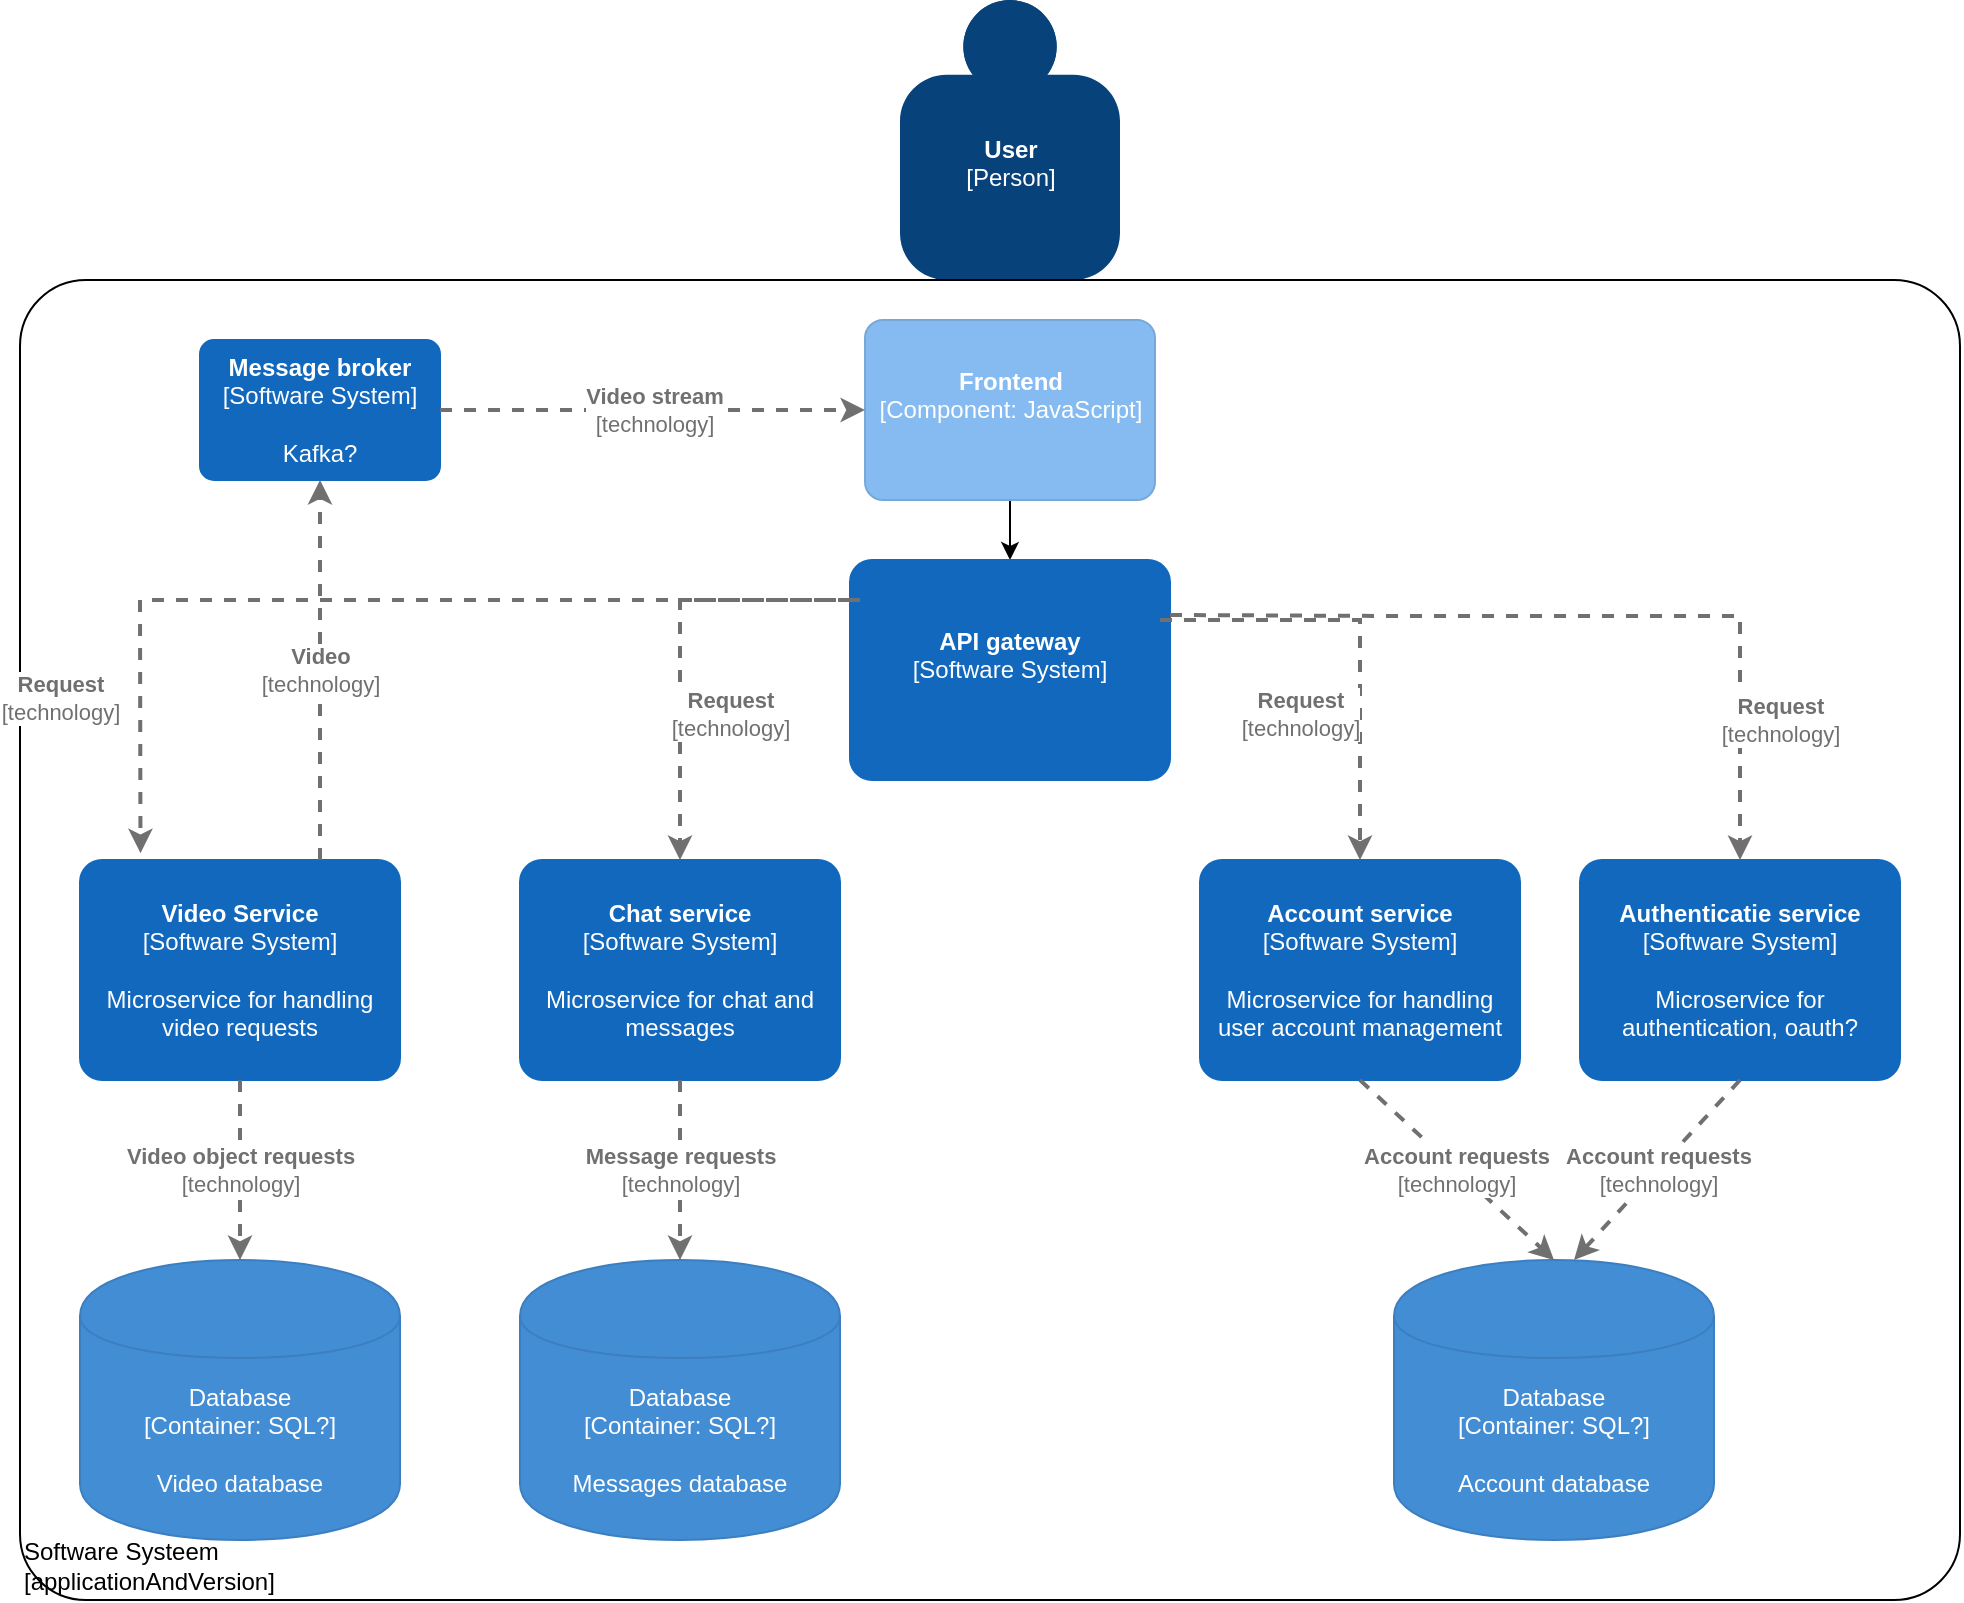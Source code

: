 <mxfile version="14.4.4" type="github">
  <diagram id="kcLlmk6n7ueskf_Jubuv" name="Page-1">
    <mxGraphModel dx="1444" dy="1087" grid="1" gridSize="10" guides="1" tooltips="1" connect="1" arrows="1" fold="1" page="1" pageScale="1" pageWidth="827" pageHeight="1169" math="0" shadow="0">
      <root>
        <mxCell id="0" />
        <mxCell id="1" parent="0" />
        <object placeholders="1" c4Name="User" c4Type="Person" c4Description="" label="&lt;b&gt;%c4Name%&lt;/b&gt;&lt;div&gt;[%c4Type%]&lt;/div&gt;&lt;br&gt;&lt;div&gt;%c4Description%&lt;/div&gt;" id="EGXHdo6RyysyfYT0X5U0-1">
          <mxCell style="html=1;dashed=0;whitespace=wrap;fillColor=#08427b;strokeColor=none;fontColor=#ffffff;shape=mxgraph.c4.person;align=center;metaEdit=1;points=[[0.5,0,0],[1,0.5,0],[1,0.75,0],[0.75,1,0],[0.5,1,0],[0.25,1,0],[0,0.75,0],[0,0.5,0]];metaData={&quot;c4Type&quot;:{&quot;editable&quot;:false}};" vertex="1" parent="1">
            <mxGeometry x="580" y="10" width="110.0" height="140" as="geometry" />
          </mxCell>
        </object>
        <object placeholders="1" c4Name="Software Systeem" c4Type="ExecutionEnvironment" c4Application="applicationAndVersion" label="&lt;div style=&quot;text-align: left&quot;&gt;%c4Name%&lt;/div&gt;&lt;div style=&quot;text-align: left&quot;&gt;[%c4Application%]&lt;/div&gt;" id="EGXHdo6RyysyfYT0X5U0-2">
          <mxCell style="rounded=1;whiteSpace=wrap;html=1;labelBackgroundColor=none;fillColor=#ffffff;fontColor=#000000;align=left;arcSize=5;strokeColor=#000000;verticalAlign=bottom;metaEdit=1;metaData={&quot;c4Type&quot;:{&quot;editable&quot;:false}};points=[[0.25,0,0],[0.5,0,0],[0.75,0,0],[1,0.25,0],[1,0.5,0],[1,0.75,0],[0.75,1,0],[0.5,1,0],[0.25,1,0],[0,0.75,0],[0,0.5,0],[0,0.25,0]];" vertex="1" parent="1">
            <mxGeometry x="140" y="150" width="970" height="660" as="geometry" />
          </mxCell>
        </object>
        <mxCell id="EGXHdo6RyysyfYT0X5U0-25" style="edgeStyle=orthogonalEdgeStyle;rounded=0;orthogonalLoop=1;jettySize=auto;html=1;exitX=0.5;exitY=1;exitDx=0;exitDy=0;exitPerimeter=0;entryX=0.5;entryY=0;entryDx=0;entryDy=0;entryPerimeter=0;" edge="1" parent="1" source="EGXHdo6RyysyfYT0X5U0-3" target="EGXHdo6RyysyfYT0X5U0-10">
          <mxGeometry relative="1" as="geometry" />
        </mxCell>
        <object placeholders="1" c4Name="Frontend" c4Type="Component" c4Technology="JavaScript" c4Description="" label="&lt;b&gt;%c4Name%&lt;/b&gt;&lt;div&gt;[%c4Type%: %c4Technology%]&lt;/div&gt;&lt;br&gt;&lt;div&gt;%c4Description%&lt;/div&gt;" id="EGXHdo6RyysyfYT0X5U0-3">
          <mxCell style="rounded=1;whiteSpace=wrap;html=1;labelBackgroundColor=none;fillColor=#85BBF0;fontColor=#ffffff;align=center;arcSize=10;strokeColor=#78A8D8;metaEdit=1;metaData={&quot;c4Type&quot;:{&quot;editable&quot;:false}};points=[[0.25,0,0],[0.5,0,0],[0.75,0,0],[1,0.25,0],[1,0.5,0],[1,0.75,0],[0.75,1,0],[0.5,1,0],[0.25,1,0],[0,0.75,0],[0,0.5,0],[0,0.25,0]];" vertex="1" parent="1">
            <mxGeometry x="562.5" y="170" width="145" height="90" as="geometry" />
          </mxCell>
        </object>
        <object placeholders="1" c4Name="Video Service" c4Type="Software System" c4Description="Microservice for handling video requests" label="&lt;b&gt;%c4Name%&lt;/b&gt;&lt;div&gt;[%c4Type%]&lt;/div&gt;&lt;br&gt;&lt;div&gt;%c4Description%&lt;/div&gt;" id="EGXHdo6RyysyfYT0X5U0-4">
          <mxCell style="rounded=1;whiteSpace=wrap;html=1;labelBackgroundColor=none;fillColor=#1168BD;fontColor=#ffffff;align=center;arcSize=10;strokeColor=#1168BD;metaEdit=1;metaData={&quot;c4Type&quot;:{&quot;editable&quot;:false}};points=[[0.25,0,0],[0.5,0,0],[0.75,0,0],[1,0.25,0],[1,0.5,0],[1,0.75,0],[0.75,1,0],[0.5,1,0],[0.25,1,0],[0,0.75,0],[0,0.5,0],[0,0.25,0]];" vertex="1" parent="1">
            <mxGeometry x="170" y="440" width="160" height="110.0" as="geometry" />
          </mxCell>
        </object>
        <object c4Type="Database" c4Technology="SQL?" c4Description="Video database" label="%c4Type%&lt;div&gt;[Container:&amp;nbsp;%c4Technology%]&lt;/div&gt;&lt;br&gt;&lt;div&gt;%c4Description%&lt;/div&gt;" placeholders="1" id="EGXHdo6RyysyfYT0X5U0-5">
          <mxCell style="shape=cylinder;whiteSpace=wrap;html=1;boundedLbl=1;rounded=0;labelBackgroundColor=none;fillColor=#438DD5;fontSize=12;fontColor=#ffffff;align=center;strokeColor=#3C7FC0;metaEdit=1;points=[[0.5,0,0],[1,0.25,0],[1,0.5,0],[1,0.75,0],[0.5,1,0],[0,0.75,0],[0,0.5,0],[0,0.25,0]];metaData={&quot;c4Type&quot;:{&quot;editable&quot;:false}};" vertex="1" parent="1">
            <mxGeometry x="170" y="640" width="160" height="140" as="geometry" />
          </mxCell>
        </object>
        <object placeholders="1" c4Type="Relationship" c4Technology="technology" c4Description="Video object requests" label="&lt;div style=&quot;text-align: left&quot;&gt;&lt;div style=&quot;text-align: center&quot;&gt;&lt;b&gt;%c4Description%&lt;/b&gt;&lt;/div&gt;&lt;div style=&quot;text-align: center&quot;&gt;[%c4Technology%]&lt;/div&gt;&lt;/div&gt;" id="EGXHdo6RyysyfYT0X5U0-6">
          <mxCell style="edgeStyle=none;rounded=0;html=1;entryX=0.5;entryY=0;jettySize=auto;orthogonalLoop=1;strokeColor=#707070;strokeWidth=2;fontColor=#707070;jumpStyle=none;dashed=1;metaEdit=1;metaData={&quot;c4Type&quot;:{&quot;editable&quot;:false}};exitX=0.5;exitY=1;exitDx=0;exitDy=0;exitPerimeter=0;entryDx=0;entryDy=0;entryPerimeter=0;" edge="1" parent="1" source="EGXHdo6RyysyfYT0X5U0-4" target="EGXHdo6RyysyfYT0X5U0-5">
            <mxGeometry width="160" relative="1" as="geometry">
              <mxPoint x="560" y="310" as="sourcePoint" />
              <mxPoint x="720" y="310" as="targetPoint" />
              <Array as="points" />
            </mxGeometry>
          </mxCell>
        </object>
        <object placeholders="1" c4Name="Account service" c4Type="Software System" c4Description="Microservice for handling user account management" label="&lt;b&gt;%c4Name%&lt;/b&gt;&lt;div&gt;[%c4Type%]&lt;/div&gt;&lt;br&gt;&lt;div&gt;%c4Description%&lt;/div&gt;" id="EGXHdo6RyysyfYT0X5U0-7">
          <mxCell style="rounded=1;whiteSpace=wrap;html=1;labelBackgroundColor=none;fillColor=#1168BD;fontColor=#ffffff;align=center;arcSize=10;strokeColor=#1168BD;metaEdit=1;metaData={&quot;c4Type&quot;:{&quot;editable&quot;:false}};points=[[0.25,0,0],[0.5,0,0],[0.75,0,0],[1,0.25,0],[1,0.5,0],[1,0.75,0],[0.75,1,0],[0.5,1,0],[0.25,1,0],[0,0.75,0],[0,0.5,0],[0,0.25,0]];" vertex="1" parent="1">
            <mxGeometry x="730" y="440" width="160" height="110.0" as="geometry" />
          </mxCell>
        </object>
        <object placeholders="1" c4Type="Database" c4Technology="SQL?" c4Description="Account database" label="%c4Type%&lt;div&gt;[Container:&amp;nbsp;%c4Technology%]&lt;/div&gt;&lt;br&gt;&lt;div&gt;%c4Description%&lt;/div&gt;" id="EGXHdo6RyysyfYT0X5U0-8">
          <mxCell style="shape=cylinder;whiteSpace=wrap;html=1;boundedLbl=1;rounded=0;labelBackgroundColor=none;fillColor=#438DD5;fontSize=12;fontColor=#ffffff;align=center;strokeColor=#3C7FC0;metaEdit=1;points=[[0.5,0,0],[1,0.25,0],[1,0.5,0],[1,0.75,0],[0.5,1,0],[0,0.75,0],[0,0.5,0],[0,0.25,0]];metaData={&quot;c4Type&quot;:{&quot;editable&quot;:false}};" vertex="1" parent="1">
            <mxGeometry x="827" y="640" width="160" height="140" as="geometry" />
          </mxCell>
        </object>
        <object placeholders="1" c4Type="Relationship" c4Technology="technology" c4Description="Account requests" label="&lt;div style=&quot;text-align: left&quot;&gt;&lt;div style=&quot;text-align: center&quot;&gt;&lt;b&gt;%c4Description%&lt;/b&gt;&lt;/div&gt;&lt;div style=&quot;text-align: center&quot;&gt;[%c4Technology%]&lt;/div&gt;&lt;/div&gt;" id="EGXHdo6RyysyfYT0X5U0-9">
          <mxCell style="edgeStyle=none;rounded=0;html=1;jettySize=auto;orthogonalLoop=1;strokeColor=#707070;strokeWidth=2;fontColor=#707070;jumpStyle=none;dashed=1;metaEdit=1;metaData={&quot;c4Type&quot;:{&quot;editable&quot;:false}};exitX=0.5;exitY=1;exitDx=0;exitDy=0;exitPerimeter=0;entryX=0.5;entryY=0;entryDx=0;entryDy=0;entryPerimeter=0;" edge="1" parent="1" source="EGXHdo6RyysyfYT0X5U0-7" target="EGXHdo6RyysyfYT0X5U0-8">
            <mxGeometry width="160" relative="1" as="geometry">
              <mxPoint x="560" y="310" as="sourcePoint" />
              <mxPoint x="720" y="310" as="targetPoint" />
            </mxGeometry>
          </mxCell>
        </object>
        <object placeholders="1" c4Name="API gateway" c4Type="Software System" c4Description="" label="&lt;b&gt;%c4Name%&lt;/b&gt;&lt;div&gt;[%c4Type%]&lt;/div&gt;&lt;br&gt;&lt;div&gt;%c4Description%&lt;/div&gt;" id="EGXHdo6RyysyfYT0X5U0-10">
          <mxCell style="rounded=1;whiteSpace=wrap;html=1;labelBackgroundColor=none;fillColor=#1168BD;fontColor=#ffffff;align=center;arcSize=10;strokeColor=#1168BD;metaEdit=1;metaData={&quot;c4Type&quot;:{&quot;editable&quot;:false}};points=[[0.25,0,0],[0.5,0,0],[0.75,0,0],[1,0.25,0],[1,0.5,0],[1,0.75,0],[0.75,1,0],[0.5,1,0],[0.25,1,0],[0,0.75,0],[0,0.5,0],[0,0.25,0]];" vertex="1" parent="1">
            <mxGeometry x="555" y="290" width="160" height="110.0" as="geometry" />
          </mxCell>
        </object>
        <object placeholders="1" c4Type="Relationship" c4Technology="technology" c4Description="Request" label="&lt;div style=&quot;text-align: left&quot;&gt;&lt;div style=&quot;text-align: center&quot;&gt;&lt;b&gt;%c4Description%&lt;/b&gt;&lt;/div&gt;&lt;div style=&quot;text-align: center&quot;&gt;[%c4Technology%]&lt;/div&gt;&lt;/div&gt;" id="EGXHdo6RyysyfYT0X5U0-11">
          <mxCell style="edgeStyle=none;rounded=0;html=1;jettySize=auto;orthogonalLoop=1;strokeColor=#707070;strokeWidth=2;fontColor=#707070;jumpStyle=none;dashed=1;metaEdit=1;metaData={&quot;c4Type&quot;:{&quot;editable&quot;:false}};entryX=0.189;entryY=-0.031;entryDx=0;entryDy=0;entryPerimeter=0;" edge="1" parent="1" target="EGXHdo6RyysyfYT0X5U0-4">
            <mxGeometry x="0.682" y="-40" width="160" relative="1" as="geometry">
              <mxPoint x="560" y="310" as="sourcePoint" />
              <mxPoint x="250" y="340" as="targetPoint" />
              <Array as="points">
                <mxPoint x="200" y="310" />
              </Array>
              <mxPoint as="offset" />
            </mxGeometry>
          </mxCell>
        </object>
        <object placeholders="1" c4Type="Relationship" c4Technology="technology" c4Description="Request" label="&lt;div style=&quot;text-align: left&quot;&gt;&lt;div style=&quot;text-align: center&quot;&gt;&lt;b&gt;%c4Description%&lt;/b&gt;&lt;/div&gt;&lt;div style=&quot;text-align: center&quot;&gt;[%c4Technology%]&lt;/div&gt;&lt;/div&gt;" id="EGXHdo6RyysyfYT0X5U0-12">
          <mxCell style="edgeStyle=none;rounded=0;html=1;entryX=0.5;entryY=0;jettySize=auto;orthogonalLoop=1;strokeColor=#707070;strokeWidth=2;fontColor=#707070;jumpStyle=none;dashed=1;metaEdit=1;metaData={&quot;c4Type&quot;:{&quot;editable&quot;:false}};entryDx=0;entryDy=0;entryPerimeter=0;" edge="1" parent="1" target="EGXHdo6RyysyfYT0X5U0-7">
            <mxGeometry x="0.333" y="-30" width="160" relative="1" as="geometry">
              <mxPoint x="710" y="320" as="sourcePoint" />
              <mxPoint x="720" y="310" as="targetPoint" />
              <Array as="points">
                <mxPoint x="810" y="320" />
              </Array>
              <mxPoint as="offset" />
            </mxGeometry>
          </mxCell>
        </object>
        <object placeholders="1" c4Name="Chat service" c4Type="Software System" c4Description="Microservice for chat and messages" label="&lt;b&gt;%c4Name%&lt;/b&gt;&lt;div&gt;[%c4Type%]&lt;/div&gt;&lt;br&gt;&lt;div&gt;%c4Description%&lt;/div&gt;" id="EGXHdo6RyysyfYT0X5U0-13">
          <mxCell style="rounded=1;whiteSpace=wrap;html=1;labelBackgroundColor=none;fillColor=#1168BD;fontColor=#ffffff;align=center;arcSize=10;strokeColor=#1168BD;metaEdit=1;metaData={&quot;c4Type&quot;:{&quot;editable&quot;:false}};points=[[0.25,0,0],[0.5,0,0],[0.75,0,0],[1,0.25,0],[1,0.5,0],[1,0.75,0],[0.75,1,0],[0.5,1,0],[0.25,1,0],[0,0.75,0],[0,0.5,0],[0,0.25,0]];" vertex="1" parent="1">
            <mxGeometry x="390" y="440" width="160" height="110.0" as="geometry" />
          </mxCell>
        </object>
        <object placeholders="1" c4Type="Relationship" c4Technology="technology" c4Description="Request" label="&lt;div style=&quot;text-align: left&quot;&gt;&lt;div style=&quot;text-align: center&quot;&gt;&lt;b&gt;%c4Description%&lt;/b&gt;&lt;/div&gt;&lt;div style=&quot;text-align: center&quot;&gt;[%c4Technology%]&lt;/div&gt;&lt;/div&gt;" id="EGXHdo6RyysyfYT0X5U0-14">
          <mxCell style="edgeStyle=none;rounded=0;html=1;entryX=0.5;entryY=0;jettySize=auto;orthogonalLoop=1;strokeColor=#707070;strokeWidth=2;fontColor=#707070;jumpStyle=none;dashed=1;metaEdit=1;metaData={&quot;c4Type&quot;:{&quot;editable&quot;:false}};entryDx=0;entryDy=0;entryPerimeter=0;" edge="1" parent="1" target="EGXHdo6RyysyfYT0X5U0-13">
            <mxGeometry x="0.307" y="25" width="160" relative="1" as="geometry">
              <mxPoint x="555" y="310" as="sourcePoint" />
              <mxPoint x="720" y="310" as="targetPoint" />
              <Array as="points">
                <mxPoint x="470" y="310" />
              </Array>
              <mxPoint y="1" as="offset" />
            </mxGeometry>
          </mxCell>
        </object>
        <object placeholders="1" c4Name="Authenticatie service" c4Type="Software System" c4Description="Microservice for authentication, oauth?" label="&lt;b&gt;%c4Name%&lt;/b&gt;&lt;div&gt;[%c4Type%]&lt;/div&gt;&lt;br&gt;&lt;div&gt;%c4Description%&lt;/div&gt;" id="EGXHdo6RyysyfYT0X5U0-15">
          <mxCell style="rounded=1;whiteSpace=wrap;html=1;labelBackgroundColor=none;fillColor=#1168BD;fontColor=#ffffff;align=center;arcSize=10;strokeColor=#1168BD;metaEdit=1;metaData={&quot;c4Type&quot;:{&quot;editable&quot;:false}};points=[[0.25,0,0],[0.5,0,0],[0.75,0,0],[1,0.25,0],[1,0.5,0],[1,0.75,0],[0.75,1,0],[0.5,1,0],[0.25,1,0],[0,0.75,0],[0,0.5,0],[0,0.25,0]];" vertex="1" parent="1">
            <mxGeometry x="920" y="440" width="160" height="110.0" as="geometry" />
          </mxCell>
        </object>
        <object placeholders="1" c4Type="Relationship" c4Technology="technology" c4Description="Request" label="&lt;div style=&quot;text-align: left&quot;&gt;&lt;div style=&quot;text-align: center&quot;&gt;&lt;b&gt;%c4Description%&lt;/b&gt;&lt;/div&gt;&lt;div style=&quot;text-align: center&quot;&gt;[%c4Technology%]&lt;/div&gt;&lt;/div&gt;" id="EGXHdo6RyysyfYT0X5U0-16">
          <mxCell style="edgeStyle=none;rounded=0;html=1;entryX=0.5;entryY=0;jettySize=auto;orthogonalLoop=1;strokeColor=#707070;strokeWidth=2;fontColor=#707070;jumpStyle=none;dashed=1;metaEdit=1;metaData={&quot;c4Type&quot;:{&quot;editable&quot;:false}};entryDx=0;entryDy=0;entryPerimeter=0;exitX=1;exitY=0.25;exitDx=0;exitDy=0;exitPerimeter=0;" edge="1" parent="1" source="EGXHdo6RyysyfYT0X5U0-10" target="EGXHdo6RyysyfYT0X5U0-15">
            <mxGeometry x="0.656" y="20" width="160" relative="1" as="geometry">
              <mxPoint x="560" y="310" as="sourcePoint" />
              <mxPoint x="720" y="310" as="targetPoint" />
              <Array as="points">
                <mxPoint x="830" y="318" />
                <mxPoint x="1000" y="318" />
              </Array>
              <mxPoint as="offset" />
            </mxGeometry>
          </mxCell>
        </object>
        <object placeholders="1" c4Type="Database" c4Technology="SQL?" c4Description="Messages database" label="%c4Type%&lt;div&gt;[Container:&amp;nbsp;%c4Technology%]&lt;/div&gt;&lt;br&gt;&lt;div&gt;%c4Description%&lt;/div&gt;" id="EGXHdo6RyysyfYT0X5U0-17">
          <mxCell style="shape=cylinder;whiteSpace=wrap;html=1;boundedLbl=1;rounded=0;labelBackgroundColor=none;fillColor=#438DD5;fontSize=12;fontColor=#ffffff;align=center;strokeColor=#3C7FC0;metaEdit=1;points=[[0.5,0,0],[1,0.25,0],[1,0.5,0],[1,0.75,0],[0.5,1,0],[0,0.75,0],[0,0.5,0],[0,0.25,0]];metaData={&quot;c4Type&quot;:{&quot;editable&quot;:false}};" vertex="1" parent="1">
            <mxGeometry x="390" y="640" width="160" height="140" as="geometry" />
          </mxCell>
        </object>
        <object placeholders="1" c4Type="Relationship" c4Technology="technology" c4Description="Message requests" label="&lt;div style=&quot;text-align: left&quot;&gt;&lt;div style=&quot;text-align: center&quot;&gt;&lt;b&gt;%c4Description%&lt;/b&gt;&lt;/div&gt;&lt;div style=&quot;text-align: center&quot;&gt;[%c4Technology%]&lt;/div&gt;&lt;/div&gt;" id="EGXHdo6RyysyfYT0X5U0-19">
          <mxCell style="edgeStyle=none;rounded=0;html=1;entryX=0.5;entryY=0;jettySize=auto;orthogonalLoop=1;strokeColor=#707070;strokeWidth=2;fontColor=#707070;jumpStyle=none;dashed=1;metaEdit=1;metaData={&quot;c4Type&quot;:{&quot;editable&quot;:false}};entryDx=0;entryDy=0;entryPerimeter=0;exitX=0.5;exitY=1;exitDx=0;exitDy=0;exitPerimeter=0;" edge="1" parent="1" source="EGXHdo6RyysyfYT0X5U0-13" target="EGXHdo6RyysyfYT0X5U0-17">
            <mxGeometry width="160" relative="1" as="geometry">
              <mxPoint x="560" y="310" as="sourcePoint" />
              <mxPoint x="720" y="310" as="targetPoint" />
            </mxGeometry>
          </mxCell>
        </object>
        <object placeholders="1" c4Type="Relationship" c4Technology="technology" c4Description="Account requests" label="&lt;div style=&quot;text-align: left&quot;&gt;&lt;div style=&quot;text-align: center&quot;&gt;&lt;b&gt;%c4Description%&lt;/b&gt;&lt;/div&gt;&lt;div style=&quot;text-align: center&quot;&gt;[%c4Technology%]&lt;/div&gt;&lt;/div&gt;" id="EGXHdo6RyysyfYT0X5U0-22">
          <mxCell style="edgeStyle=none;rounded=0;html=1;jettySize=auto;orthogonalLoop=1;strokeColor=#707070;strokeWidth=2;fontColor=#707070;jumpStyle=none;dashed=1;metaEdit=1;metaData={&quot;c4Type&quot;:{&quot;editable&quot;:false}};exitX=0.5;exitY=1;exitDx=0;exitDy=0;exitPerimeter=0;" edge="1" parent="1" source="EGXHdo6RyysyfYT0X5U0-15">
            <mxGeometry width="160" relative="1" as="geometry">
              <mxPoint x="820" y="560" as="sourcePoint" />
              <mxPoint x="917" y="640" as="targetPoint" />
            </mxGeometry>
          </mxCell>
        </object>
        <object placeholders="1" c4Name="Message broker" c4Type="Software System" c4Description="Kafka?" label="&lt;b&gt;%c4Name%&lt;/b&gt;&lt;div&gt;[%c4Type%]&lt;/div&gt;&lt;br&gt;&lt;div&gt;%c4Description%&lt;/div&gt;" id="EGXHdo6RyysyfYT0X5U0-26">
          <mxCell style="rounded=1;whiteSpace=wrap;html=1;labelBackgroundColor=none;fillColor=#1168BD;fontColor=#ffffff;align=center;arcSize=10;strokeColor=#1168BD;metaEdit=1;metaData={&quot;c4Type&quot;:{&quot;editable&quot;:false}};points=[[0.25,0,0],[0.5,0,0],[0.75,0,0],[1,0.25,0],[1,0.5,0],[1,0.75,0],[0.75,1,0],[0.5,1,0],[0.25,1,0],[0,0.75,0],[0,0.5,0],[0,0.25,0]];" vertex="1" parent="1">
            <mxGeometry x="230" y="180" width="120" height="70" as="geometry" />
          </mxCell>
        </object>
        <object placeholders="1" c4Type="Relationship" c4Technology="technology" c4Description="Video" label="&lt;div style=&quot;text-align: left&quot;&gt;&lt;div style=&quot;text-align: center&quot;&gt;&lt;b&gt;%c4Description%&lt;/b&gt;&lt;/div&gt;&lt;div style=&quot;text-align: center&quot;&gt;[%c4Technology%]&lt;/div&gt;&lt;/div&gt;" id="EGXHdo6RyysyfYT0X5U0-29">
          <mxCell style="edgeStyle=none;rounded=0;html=1;jettySize=auto;orthogonalLoop=1;strokeColor=#707070;strokeWidth=2;fontColor=#707070;jumpStyle=none;dashed=1;metaEdit=1;metaData={&quot;c4Type&quot;:{&quot;editable&quot;:false}};exitX=0.75;exitY=0;exitDx=0;exitDy=0;exitPerimeter=0;" edge="1" parent="1" source="EGXHdo6RyysyfYT0X5U0-4" target="EGXHdo6RyysyfYT0X5U0-26">
            <mxGeometry width="160" relative="1" as="geometry">
              <mxPoint x="620" y="450" as="sourcePoint" />
              <mxPoint x="780" y="450" as="targetPoint" />
            </mxGeometry>
          </mxCell>
        </object>
        <object placeholders="1" c4Type="Relationship" c4Technology="technology" c4Description="Video stream" label="&lt;div style=&quot;text-align: left&quot;&gt;&lt;div style=&quot;text-align: center&quot;&gt;&lt;b&gt;%c4Description%&lt;/b&gt;&lt;/div&gt;&lt;div style=&quot;text-align: center&quot;&gt;[%c4Technology%]&lt;/div&gt;&lt;/div&gt;" id="EGXHdo6RyysyfYT0X5U0-30">
          <mxCell style="edgeStyle=none;rounded=0;html=1;entryX=0;entryY=0.5;jettySize=auto;orthogonalLoop=1;strokeColor=#707070;strokeWidth=2;fontColor=#707070;jumpStyle=none;dashed=1;metaEdit=1;metaData={&quot;c4Type&quot;:{&quot;editable&quot;:false}};exitX=1;exitY=0.5;exitDx=0;exitDy=0;exitPerimeter=0;entryDx=0;entryDy=0;entryPerimeter=0;" edge="1" parent="1" source="EGXHdo6RyysyfYT0X5U0-26" target="EGXHdo6RyysyfYT0X5U0-3">
            <mxGeometry width="160" relative="1" as="geometry">
              <mxPoint x="620" y="450" as="sourcePoint" />
              <mxPoint x="780" y="450" as="targetPoint" />
            </mxGeometry>
          </mxCell>
        </object>
      </root>
    </mxGraphModel>
  </diagram>
</mxfile>
